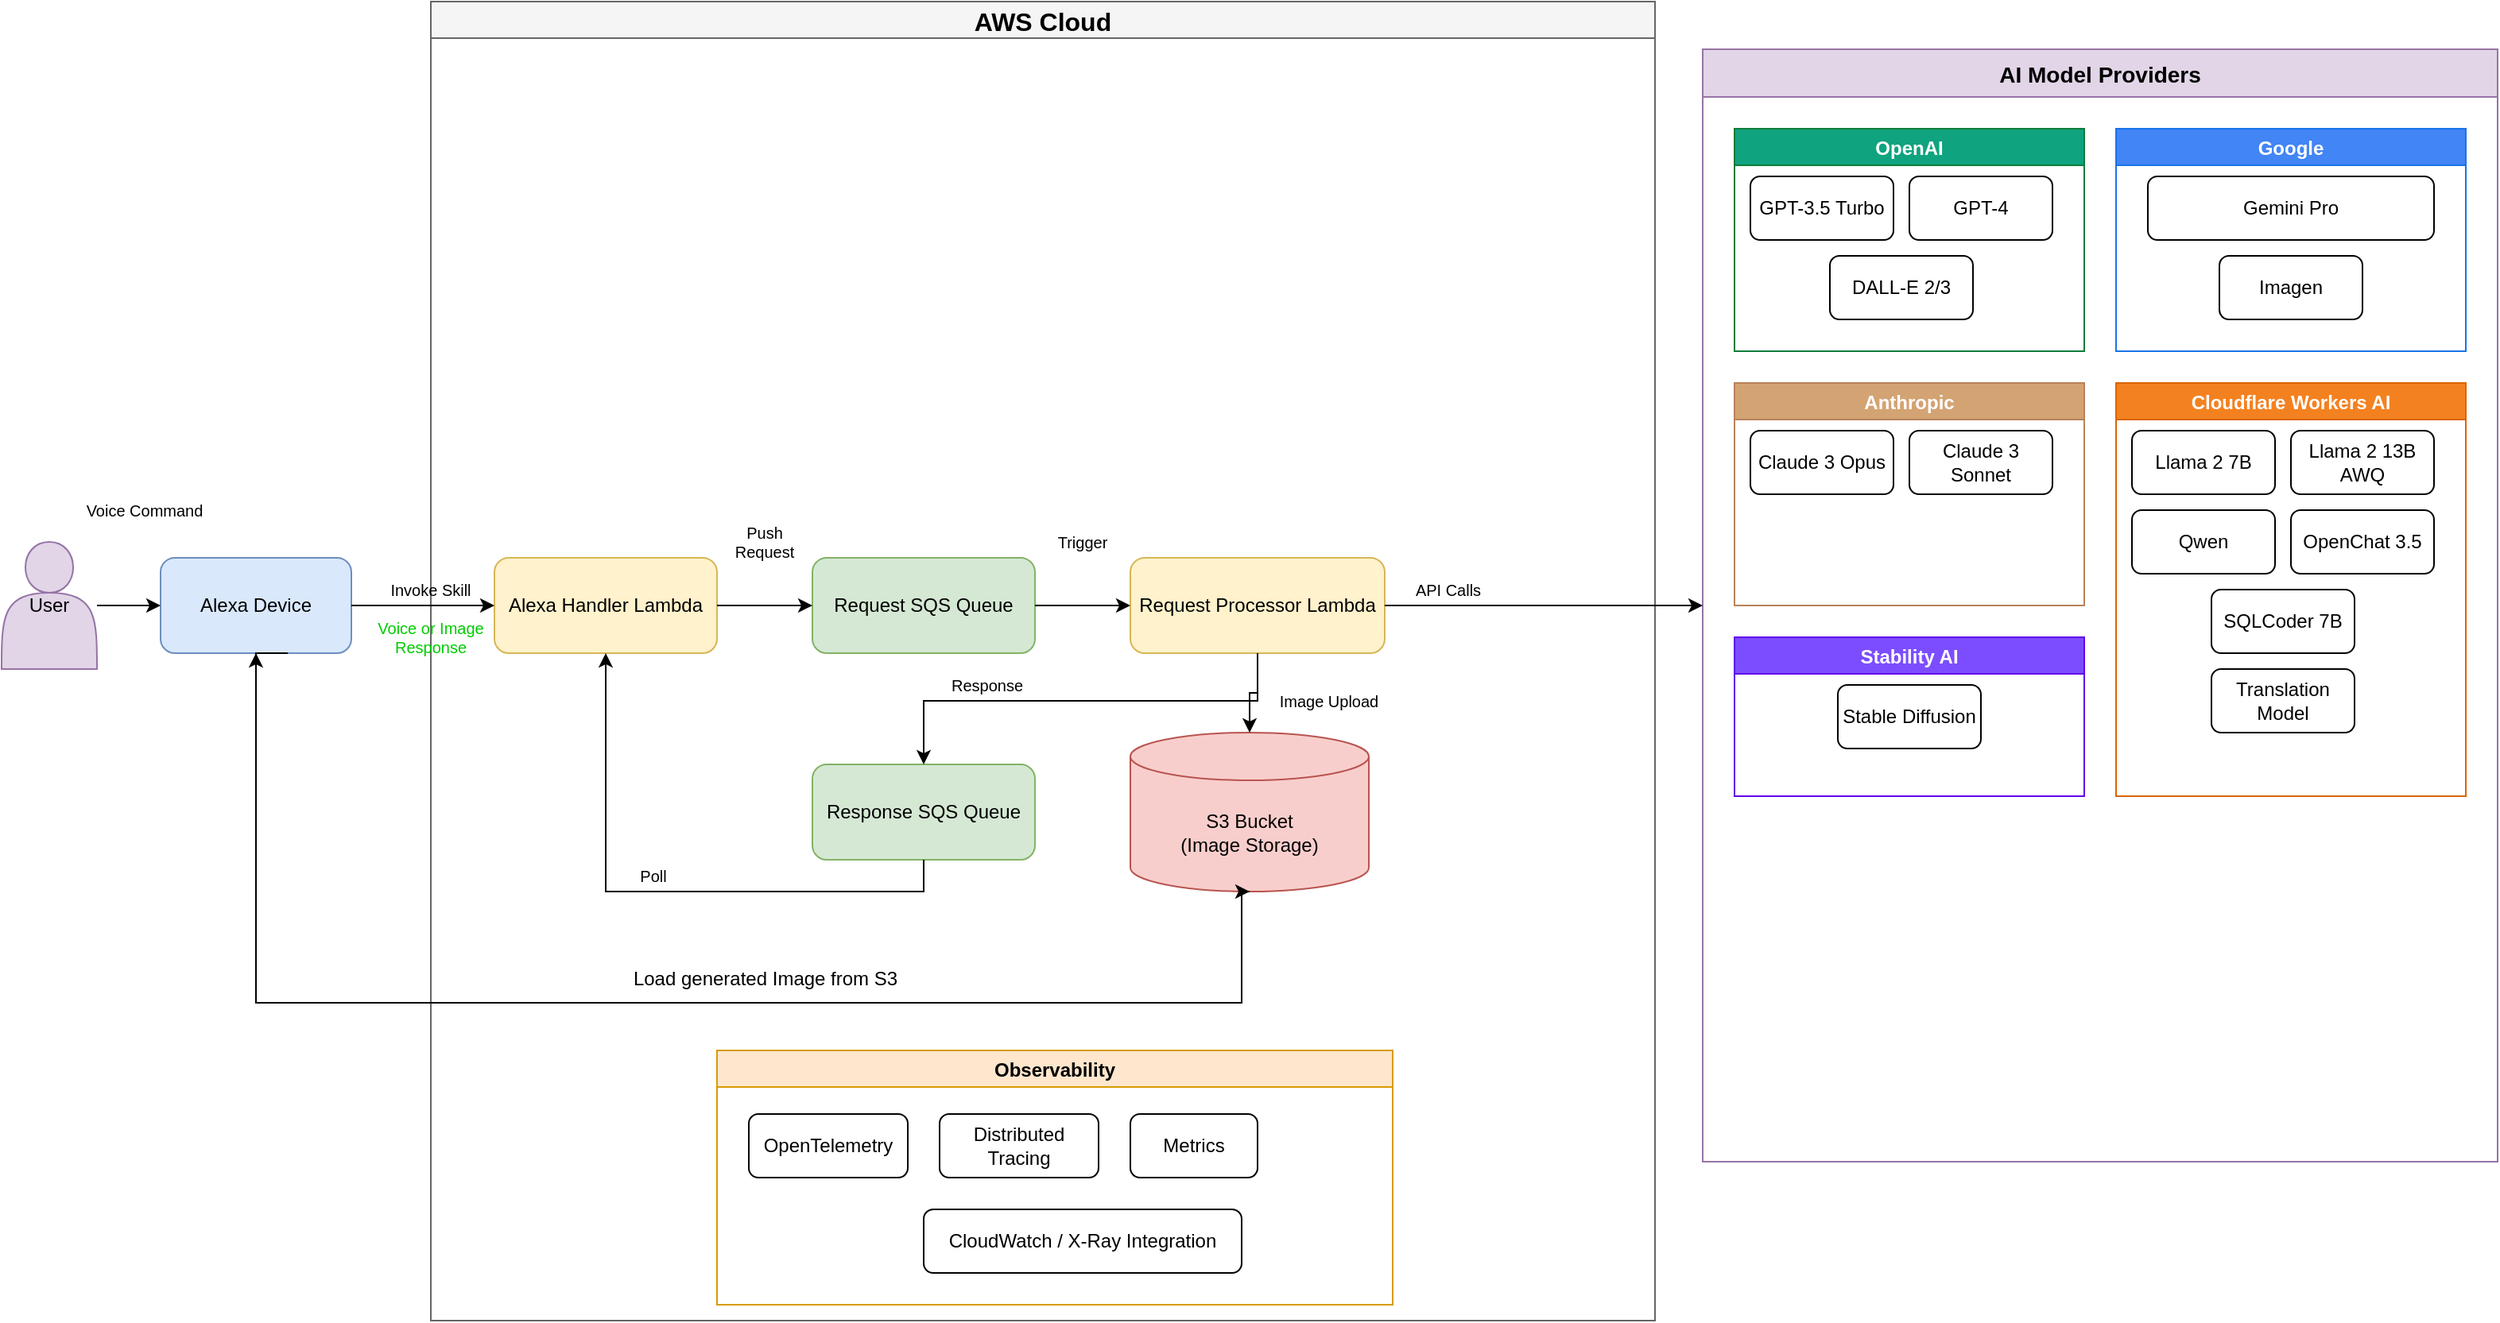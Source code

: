 <mxfile version="26.1.1">
  <diagram name="Alexa-ChatGPT-Architecture" id="alexa-chatgpt-infra">
    <mxGraphModel dx="1026" dy="579" grid="1" gridSize="10" guides="1" tooltips="1" connect="1" arrows="1" fold="1" page="1" pageScale="1" pageWidth="1600" pageHeight="900" math="0" shadow="0">
      <root>
        <mxCell id="0" />
        <mxCell id="1" parent="0" />
        <mxCell id="user-1" value="User" style="shape=actor;whiteSpace=wrap;html=1;fillColor=#e1d5e7;strokeColor=#9673a6;" parent="1" vertex="1">
          <mxGeometry x="40" y="390" width="60" height="80" as="geometry" />
        </mxCell>
        <mxCell id="alexa-1" value="Alexa Device" style="rounded=1;whiteSpace=wrap;html=1;fillColor=#dae8fc;strokeColor=#6c8ebf;" parent="1" vertex="1">
          <mxGeometry x="140" y="400" width="120" height="60" as="geometry" />
        </mxCell>
        <mxCell id="aws-cloud" value="AWS Cloud" style="swimlane;fillColor=#f5f5f5;strokeColor=#666666;fontSize=16;fontStyle=1" parent="1" vertex="1">
          <mxGeometry x="310" y="50" width="770" height="830" as="geometry" />
        </mxCell>
        <mxCell id="lambda-handler" value="Alexa Handler Lambda" style="rounded=1;whiteSpace=wrap;html=1;fillColor=#fff2cc;strokeColor=#d6b656;" parent="aws-cloud" vertex="1">
          <mxGeometry x="40" y="350" width="140" height="60" as="geometry" />
        </mxCell>
        <mxCell id="request-sqs" value="Request SQS Queue" style="rounded=1;whiteSpace=wrap;html=1;fillColor=#d5e8d4;strokeColor=#82b366;" parent="aws-cloud" vertex="1">
          <mxGeometry x="240" y="350" width="140" height="60" as="geometry" />
        </mxCell>
        <mxCell id="lambda-processor" value="Request Processor Lambda" style="rounded=1;whiteSpace=wrap;html=1;fillColor=#fff2cc;strokeColor=#d6b656;" parent="aws-cloud" vertex="1">
          <mxGeometry x="440" y="350" width="160" height="60" as="geometry" />
        </mxCell>
        <mxCell id="response-sqs" value="Response SQS Queue" style="rounded=1;whiteSpace=wrap;html=1;fillColor=#d5e8d4;strokeColor=#82b366;" parent="aws-cloud" vertex="1">
          <mxGeometry x="240" y="480" width="140" height="60" as="geometry" />
        </mxCell>
        <mxCell id="s3-bucket" value="S3 Bucket&#xa;(Image Storage)" style="shape=cylinder3;whiteSpace=wrap;html=1;boundedLbl=1;backgroundOutline=1;size=15;fillColor=#f8cecc;strokeColor=#b85450;" parent="aws-cloud" vertex="1">
          <mxGeometry x="440" y="460" width="150" height="100" as="geometry" />
        </mxCell>
        <mxCell id="arrow3" style="edgeStyle=orthogonalEdgeStyle;rounded=0;orthogonalLoop=1;jettySize=auto;html=1;entryX=0;entryY=0.5;entryDx=0;entryDy=0;" parent="aws-cloud" source="lambda-handler" target="request-sqs" edge="1">
          <mxGeometry relative="1" as="geometry" />
        </mxCell>
        <mxCell id="arrow4" style="edgeStyle=orthogonalEdgeStyle;rounded=0;orthogonalLoop=1;jettySize=auto;html=1;entryX=0;entryY=0.5;entryDx=0;entryDy=0;" parent="aws-cloud" source="request-sqs" target="lambda-processor" edge="1">
          <mxGeometry relative="1" as="geometry" />
        </mxCell>
        <mxCell id="arrow5" style="edgeStyle=orthogonalEdgeStyle;rounded=0;orthogonalLoop=1;jettySize=auto;html=1;entryX=0.5;entryY=0;entryDx=0;entryDy=0;" parent="aws-cloud" source="lambda-processor" target="response-sqs" edge="1">
          <mxGeometry relative="1" as="geometry">
            <Array as="points">
              <mxPoint x="520" y="440" />
              <mxPoint x="310" y="440" />
            </Array>
          </mxGeometry>
        </mxCell>
        <mxCell id="arrow6" style="edgeStyle=orthogonalEdgeStyle;rounded=0;orthogonalLoop=1;jettySize=auto;html=1;entryX=0.5;entryY=1;entryDx=0;entryDy=0;" parent="aws-cloud" source="response-sqs" target="lambda-handler" edge="1">
          <mxGeometry relative="1" as="geometry">
            <Array as="points">
              <mxPoint x="310" y="560" />
              <mxPoint x="110" y="560" />
            </Array>
          </mxGeometry>
        </mxCell>
        <mxCell id="arrow8" style="edgeStyle=orthogonalEdgeStyle;rounded=0;orthogonalLoop=1;jettySize=auto;html=1;entryX=0.5;entryY=0;entryDx=0;entryDy=0;entryPerimeter=0;" parent="aws-cloud" source="lambda-processor" target="s3-bucket" edge="1">
          <mxGeometry relative="1" as="geometry" />
        </mxCell>
        <mxCell id="label3" value="Push Request" style="text;html=1;strokeColor=none;fillColor=none;align=center;verticalAlign=middle;whiteSpace=wrap;rounded=0;fontSize=10;" parent="aws-cloud" vertex="1">
          <mxGeometry x="180" y="330" width="60" height="20" as="geometry" />
        </mxCell>
        <mxCell id="label4" value="Trigger" style="text;html=1;strokeColor=none;fillColor=none;align=center;verticalAlign=middle;whiteSpace=wrap;rounded=0;fontSize=10;" parent="aws-cloud" vertex="1">
          <mxGeometry x="380" y="330" width="60" height="20" as="geometry" />
        </mxCell>
        <mxCell id="label5" value="API Calls" style="text;html=1;strokeColor=none;fillColor=none;align=center;verticalAlign=middle;whiteSpace=wrap;rounded=0;fontSize=10;" parent="aws-cloud" vertex="1">
          <mxGeometry x="610" y="360" width="60" height="20" as="geometry" />
        </mxCell>
        <mxCell id="label6" value="Response" style="text;html=1;strokeColor=none;fillColor=none;align=center;verticalAlign=middle;whiteSpace=wrap;rounded=0;fontSize=10;" parent="aws-cloud" vertex="1">
          <mxGeometry x="320" y="420" width="60" height="20" as="geometry" />
        </mxCell>
        <mxCell id="label7" value="Poll" style="text;html=1;strokeColor=none;fillColor=none;align=center;verticalAlign=middle;whiteSpace=wrap;rounded=0;fontSize=10;" parent="aws-cloud" vertex="1">
          <mxGeometry x="120" y="540" width="40" height="20" as="geometry" />
        </mxCell>
        <mxCell id="label8" value="Image Upload" style="text;html=1;strokeColor=none;fillColor=none;align=center;verticalAlign=middle;whiteSpace=wrap;rounded=0;fontSize=10;" parent="aws-cloud" vertex="1">
          <mxGeometry x="530" y="430" width="70" height="20" as="geometry" />
        </mxCell>
        <mxCell id="vQfQHcLK3Ua7SgZMoblK-2" value="Load generated Image from S3" style="text;html=1;align=center;verticalAlign=middle;resizable=0;points=[];autosize=1;strokeColor=none;fillColor=none;" vertex="1" parent="aws-cloud">
          <mxGeometry x="115" y="600" width="190" height="30" as="geometry" />
        </mxCell>
        <mxCell id="observability" value="Observability" style="swimlane;fillColor=#ffe6cc;strokeColor=#d79b00;fontSize=12;fontStyle=1" parent="aws-cloud" vertex="1">
          <mxGeometry x="180" y="660" width="425" height="160" as="geometry" />
        </mxCell>
        <mxCell id="otel" value="OpenTelemetry" style="rounded=1;whiteSpace=wrap;html=1;fillColor=#ffffff;" parent="observability" vertex="1">
          <mxGeometry x="20" y="40" width="100" height="40" as="geometry" />
        </mxCell>
        <mxCell id="traces" value="Distributed Tracing" style="rounded=1;whiteSpace=wrap;html=1;fillColor=#ffffff;" parent="observability" vertex="1">
          <mxGeometry x="140" y="40" width="100" height="40" as="geometry" />
        </mxCell>
        <mxCell id="metrics" value="Metrics" style="rounded=1;whiteSpace=wrap;html=1;fillColor=#ffffff;" parent="observability" vertex="1">
          <mxGeometry x="260" y="40" width="80" height="40" as="geometry" />
        </mxCell>
        <mxCell id="monitoring" value="CloudWatch / X-Ray Integration" style="rounded=1;whiteSpace=wrap;html=1;fillColor=#ffffff;" parent="observability" vertex="1">
          <mxGeometry x="130" y="100" width="200" height="40" as="geometry" />
        </mxCell>
        <mxCell id="label2" value="Invoke Skill" style="text;html=1;strokeColor=none;fillColor=none;align=center;verticalAlign=middle;whiteSpace=wrap;rounded=0;fontSize=10;" parent="aws-cloud" vertex="1">
          <mxGeometry x="-30" y="360" width="60" height="20" as="geometry" />
        </mxCell>
        <mxCell id="arrow1" style="edgeStyle=orthogonalEdgeStyle;rounded=0;orthogonalLoop=1;jettySize=auto;html=1;entryX=0;entryY=0.5;entryDx=0;entryDy=0;" parent="1" source="user-1" target="alexa-1" edge="1">
          <mxGeometry relative="1" as="geometry" />
        </mxCell>
        <mxCell id="arrow2" style="edgeStyle=orthogonalEdgeStyle;rounded=0;orthogonalLoop=1;jettySize=auto;html=1;entryX=0;entryY=0.5;entryDx=0;entryDy=0;" parent="1" source="alexa-1" target="lambda-handler" edge="1">
          <mxGeometry relative="1" as="geometry">
            <Array as="points">
              <mxPoint x="320" y="430" />
            </Array>
          </mxGeometry>
        </mxCell>
        <mxCell id="label1" value="Voice Command" style="text;html=1;strokeColor=none;fillColor=none;align=center;verticalAlign=middle;whiteSpace=wrap;rounded=0;fontSize=10;" parent="1" vertex="1">
          <mxGeometry x="90" y="360" width="80" height="20" as="geometry" />
        </mxCell>
        <mxCell id="vQfQHcLK3Ua7SgZMoblK-1" style="edgeStyle=orthogonalEdgeStyle;rounded=0;orthogonalLoop=1;jettySize=auto;html=1;entryX=0.5;entryY=1;entryDx=0;entryDy=0;exitX=0.5;exitY=1;exitDx=0;exitDy=0;exitPerimeter=0;" edge="1" parent="1" source="s3-bucket" target="alexa-1">
          <mxGeometry relative="1" as="geometry">
            <Array as="points">
              <mxPoint x="820" y="610" />
              <mxPoint x="820" y="680" />
              <mxPoint x="200" y="680" />
            </Array>
            <mxPoint x="800" y="620" as="sourcePoint" />
            <mxPoint x="630" y="667" as="targetPoint" />
          </mxGeometry>
        </mxCell>
        <mxCell id="vQfQHcLK3Ua7SgZMoblK-3" style="edgeStyle=orthogonalEdgeStyle;rounded=0;orthogonalLoop=1;jettySize=auto;html=1;entryX=0.5;entryY=1;entryDx=0;entryDy=0;entryPerimeter=0;" edge="1" parent="1" target="s3-bucket">
          <mxGeometry relative="1" as="geometry">
            <Array as="points">
              <mxPoint x="200" y="460" />
              <mxPoint x="200" y="680" />
              <mxPoint x="820" y="680" />
              <mxPoint x="820" y="610" />
            </Array>
            <mxPoint x="220" y="460" as="sourcePoint" />
            <mxPoint x="800" y="610" as="targetPoint" />
          </mxGeometry>
        </mxCell>
        <mxCell id="ai-providers" value="AI Model Providers" style="swimlane;fillColor=#e1d5e7;strokeColor=#9673a6;fontSize=14;fontStyle=1;startSize=30;" parent="1" vertex="1">
          <mxGeometry x="1110" y="80" width="500" height="700" as="geometry" />
        </mxCell>
        <mxCell id="openai-group" value="OpenAI" style="swimlane;fillColor=#10a37f;fontColor=#ffffff;strokeColor=#0e7c3a;fontSize=12;fontStyle=1" parent="ai-providers" vertex="1">
          <mxGeometry x="20" y="50" width="220" height="140" as="geometry" />
        </mxCell>
        <mxCell id="gpt-35" value="GPT-3.5 Turbo" style="rounded=1;whiteSpace=wrap;html=1;fillColor=#ffffff;fontColor=#000000;" parent="openai-group" vertex="1">
          <mxGeometry x="10" y="30" width="90" height="40" as="geometry" />
        </mxCell>
        <mxCell id="gpt-4" value="GPT-4" style="rounded=1;whiteSpace=wrap;html=1;fillColor=#ffffff;fontColor=#000000;" parent="openai-group" vertex="1">
          <mxGeometry x="110" y="30" width="90" height="40" as="geometry" />
        </mxCell>
        <mxCell id="dalle" value="DALL-E 2/3" style="rounded=1;whiteSpace=wrap;html=1;fillColor=#ffffff;fontColor=#000000;" parent="openai-group" vertex="1">
          <mxGeometry x="60" y="80" width="90" height="40" as="geometry" />
        </mxCell>
        <mxCell id="google-group" value="Google" style="swimlane;fillColor=#4285f4;fontColor=#ffffff;strokeColor=#1a73e8;fontSize=12;fontStyle=1" parent="ai-providers" vertex="1">
          <mxGeometry x="260" y="50" width="220" height="140" as="geometry" />
        </mxCell>
        <mxCell id="gemini" value="Gemini Pro" style="rounded=1;whiteSpace=wrap;html=1;fillColor=#ffffff;fontColor=#000000;" parent="google-group" vertex="1">
          <mxGeometry x="20" y="30" width="180" height="40" as="geometry" />
        </mxCell>
        <mxCell id="imagen" value="Imagen" style="rounded=1;whiteSpace=wrap;html=1;fillColor=#ffffff;fontColor=#000000;" parent="google-group" vertex="1">
          <mxGeometry x="65" y="80" width="90" height="40" as="geometry" />
        </mxCell>
        <mxCell id="anthropic-group" value="Anthropic" style="swimlane;fillColor=#d4a373;fontColor=#ffffff;strokeColor=#b8835a;fontSize=12;fontStyle=1" parent="ai-providers" vertex="1">
          <mxGeometry x="20" y="210" width="220" height="140" as="geometry" />
        </mxCell>
        <mxCell id="opus" value="Claude 3 Opus" style="rounded=1;whiteSpace=wrap;html=1;fillColor=#ffffff;fontColor=#000000;" parent="anthropic-group" vertex="1">
          <mxGeometry x="10" y="30" width="90" height="40" as="geometry" />
        </mxCell>
        <mxCell id="sonnet" value="Claude 3 Sonnet" style="rounded=1;whiteSpace=wrap;html=1;fillColor=#ffffff;fontColor=#000000;" parent="anthropic-group" vertex="1">
          <mxGeometry x="110" y="30" width="90" height="40" as="geometry" />
        </mxCell>
        <mxCell id="cloudflare-group" value="Cloudflare Workers AI" style="swimlane;fillColor=#f48120;fontColor=#ffffff;strokeColor=#d96502;fontSize=12;fontStyle=1" parent="ai-providers" vertex="1">
          <mxGeometry x="260" y="210" width="220" height="260" as="geometry" />
        </mxCell>
        <mxCell id="llama7b" value="Llama 2 7B" style="rounded=1;whiteSpace=wrap;html=1;fillColor=#ffffff;fontColor=#000000;" parent="cloudflare-group" vertex="1">
          <mxGeometry x="10" y="30" width="90" height="40" as="geometry" />
        </mxCell>
        <mxCell id="llama13b" value="Llama 2 13B AWQ" style="rounded=1;whiteSpace=wrap;html=1;fillColor=#ffffff;fontColor=#000000;" parent="cloudflare-group" vertex="1">
          <mxGeometry x="110" y="30" width="90" height="40" as="geometry" />
        </mxCell>
        <mxCell id="qwen" value="Qwen" style="rounded=1;whiteSpace=wrap;html=1;fillColor=#ffffff;fontColor=#000000;" parent="cloudflare-group" vertex="1">
          <mxGeometry x="10" y="80" width="90" height="40" as="geometry" />
        </mxCell>
        <mxCell id="openchat" value="OpenChat 3.5" style="rounded=1;whiteSpace=wrap;html=1;fillColor=#ffffff;fontColor=#000000;" parent="cloudflare-group" vertex="1">
          <mxGeometry x="110" y="80" width="90" height="40" as="geometry" />
        </mxCell>
        <mxCell id="sqlcoder" value="SQLCoder 7B" style="rounded=1;whiteSpace=wrap;html=1;fillColor=#ffffff;fontColor=#000000;" parent="cloudflare-group" vertex="1">
          <mxGeometry x="60" y="130" width="90" height="40" as="geometry" />
        </mxCell>
        <mxCell id="translation" value="Translation Model" style="rounded=1;whiteSpace=wrap;html=1;fillColor=#ffffff;fontColor=#000000;" parent="cloudflare-group" vertex="1">
          <mxGeometry x="60" y="180" width="90" height="40" as="geometry" />
        </mxCell>
        <mxCell id="stability-group" value="Stability AI" style="swimlane;fillColor=#7c4dff;fontColor=#ffffff;strokeColor=#6200ea;fontSize=12;fontStyle=1" parent="ai-providers" vertex="1">
          <mxGeometry x="20" y="370" width="220" height="100" as="geometry" />
        </mxCell>
        <mxCell id="stable-diffusion" value="Stable Diffusion" style="rounded=1;whiteSpace=wrap;html=1;fillColor=#ffffff;fontColor=#000000;" parent="stability-group" vertex="1">
          <mxGeometry x="65" y="30" width="90" height="40" as="geometry" />
        </mxCell>
        <mxCell id="arrow7" style="edgeStyle=orthogonalEdgeStyle;rounded=0;orthogonalLoop=1;jettySize=auto;html=1;exitX=1;exitY=0.5;exitDx=0;exitDy=0;entryX=0;entryY=0.5;entryDx=0;entryDy=0;" parent="1" source="lambda-processor" target="ai-providers" edge="1">
          <mxGeometry relative="1" as="geometry" />
        </mxCell>
        <mxCell id="vQfQHcLK3Ua7SgZMoblK-5" value="Voice or Image Response" style="text;html=1;strokeColor=none;fillColor=none;align=center;verticalAlign=middle;whiteSpace=wrap;rounded=0;fontSize=10;fontColor=#00CC00;" vertex="1" parent="1">
          <mxGeometry x="270" y="440" width="80" height="20" as="geometry" />
        </mxCell>
      </root>
    </mxGraphModel>
  </diagram>
</mxfile>
